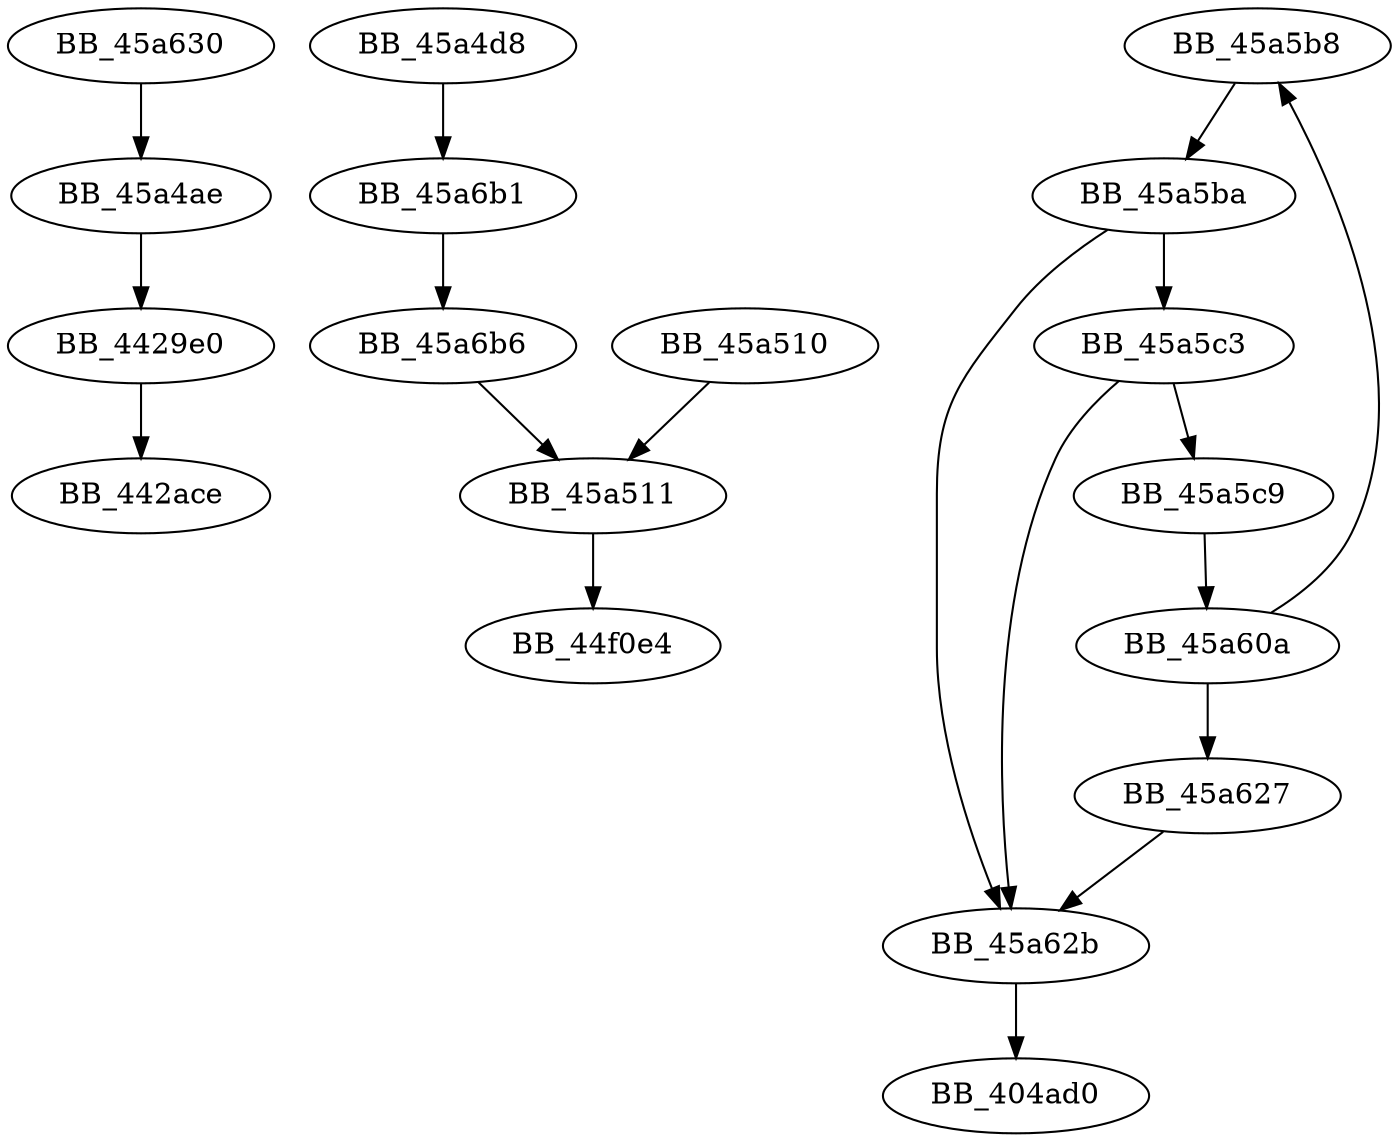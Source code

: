 DiGraph sub_45A4D8{
BB_4429e0->BB_442ace
BB_45a4ae->BB_4429e0
BB_45a4d8->BB_45a6b1
BB_45a510->BB_45a511
BB_45a511->BB_44f0e4
BB_45a5b8->BB_45a5ba
BB_45a5ba->BB_45a5c3
BB_45a5ba->BB_45a62b
BB_45a5c3->BB_45a5c9
BB_45a5c3->BB_45a62b
BB_45a5c9->BB_45a60a
BB_45a60a->BB_45a5b8
BB_45a60a->BB_45a627
BB_45a627->BB_45a62b
BB_45a62b->BB_404ad0
BB_45a630->BB_45a4ae
BB_45a6b1->BB_45a6b6
BB_45a6b6->BB_45a511
}
